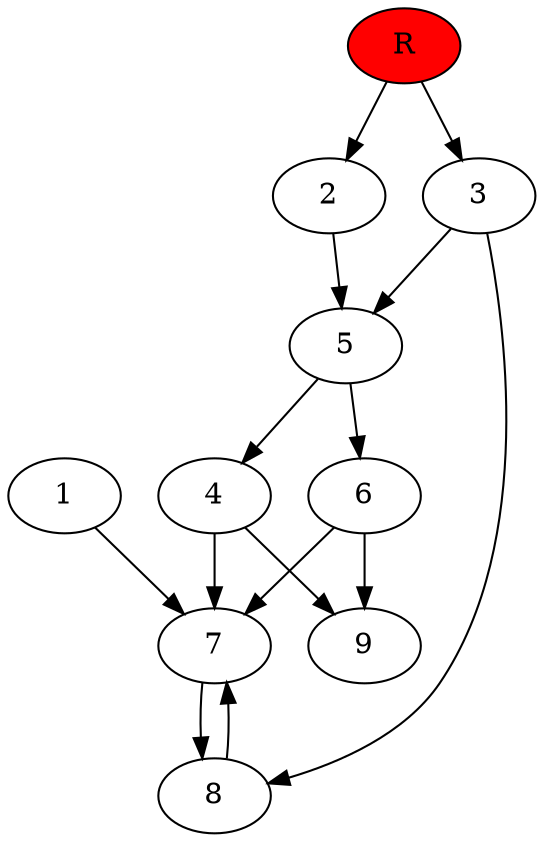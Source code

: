 digraph prb29553 {
	1
	2
	3
	4
	5
	6
	7
	8
	R [fillcolor="#ff0000" style=filled]
	1 -> 7
	2 -> 5
	3 -> 5
	3 -> 8
	4 -> 7
	4 -> 9
	5 -> 4
	5 -> 6
	6 -> 7
	6 -> 9
	7 -> 8
	8 -> 7
	R -> 2
	R -> 3
}
